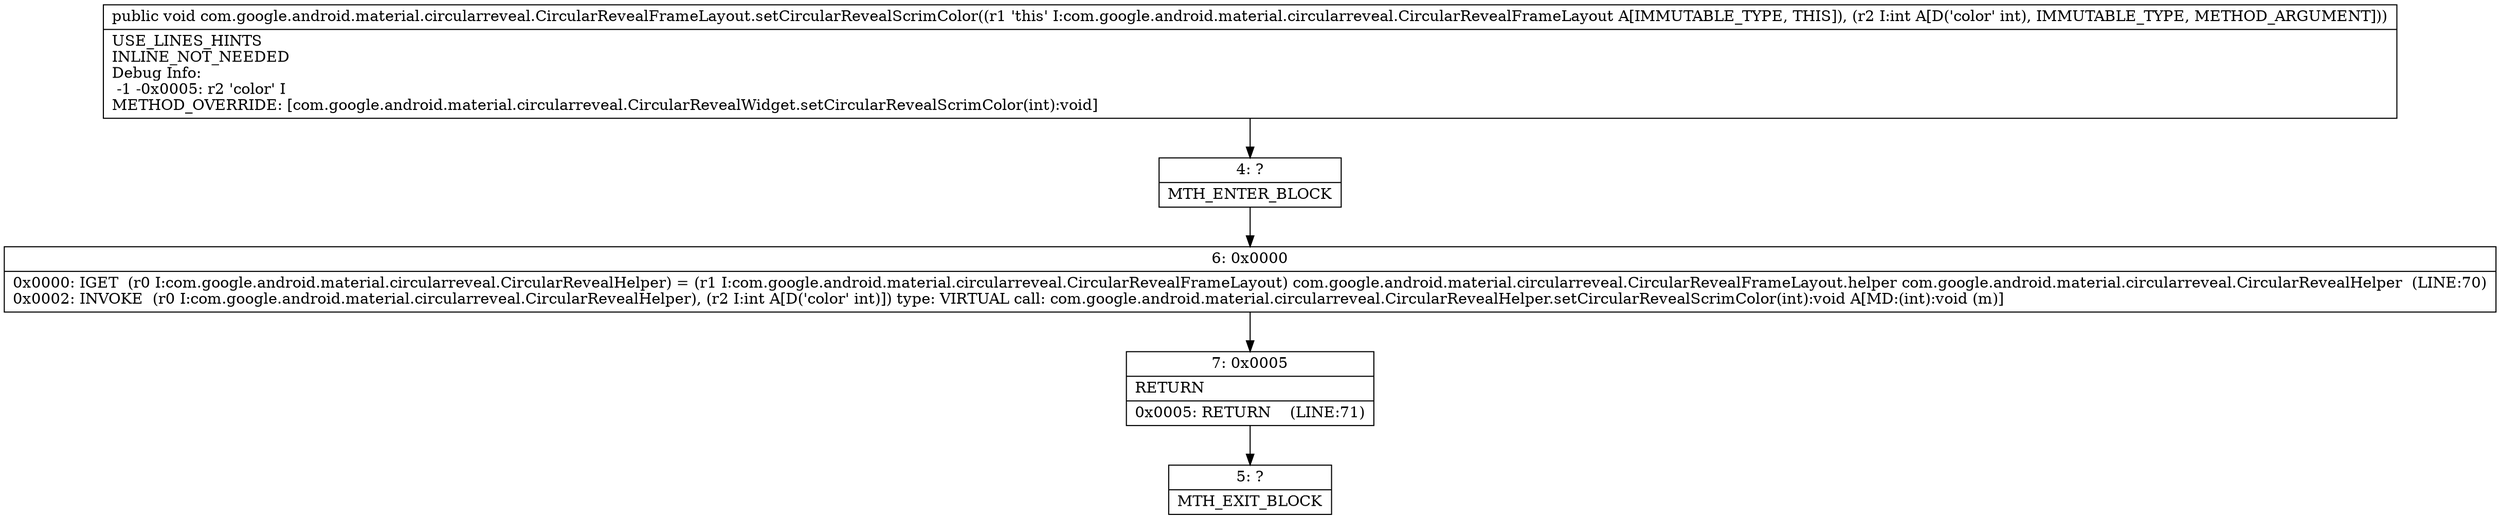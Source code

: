 digraph "CFG forcom.google.android.material.circularreveal.CircularRevealFrameLayout.setCircularRevealScrimColor(I)V" {
Node_4 [shape=record,label="{4\:\ ?|MTH_ENTER_BLOCK\l}"];
Node_6 [shape=record,label="{6\:\ 0x0000|0x0000: IGET  (r0 I:com.google.android.material.circularreveal.CircularRevealHelper) = (r1 I:com.google.android.material.circularreveal.CircularRevealFrameLayout) com.google.android.material.circularreveal.CircularRevealFrameLayout.helper com.google.android.material.circularreveal.CircularRevealHelper  (LINE:70)\l0x0002: INVOKE  (r0 I:com.google.android.material.circularreveal.CircularRevealHelper), (r2 I:int A[D('color' int)]) type: VIRTUAL call: com.google.android.material.circularreveal.CircularRevealHelper.setCircularRevealScrimColor(int):void A[MD:(int):void (m)]\l}"];
Node_7 [shape=record,label="{7\:\ 0x0005|RETURN\l|0x0005: RETURN    (LINE:71)\l}"];
Node_5 [shape=record,label="{5\:\ ?|MTH_EXIT_BLOCK\l}"];
MethodNode[shape=record,label="{public void com.google.android.material.circularreveal.CircularRevealFrameLayout.setCircularRevealScrimColor((r1 'this' I:com.google.android.material.circularreveal.CircularRevealFrameLayout A[IMMUTABLE_TYPE, THIS]), (r2 I:int A[D('color' int), IMMUTABLE_TYPE, METHOD_ARGUMENT]))  | USE_LINES_HINTS\lINLINE_NOT_NEEDED\lDebug Info:\l  \-1 \-0x0005: r2 'color' I\lMETHOD_OVERRIDE: [com.google.android.material.circularreveal.CircularRevealWidget.setCircularRevealScrimColor(int):void]\l}"];
MethodNode -> Node_4;Node_4 -> Node_6;
Node_6 -> Node_7;
Node_7 -> Node_5;
}

